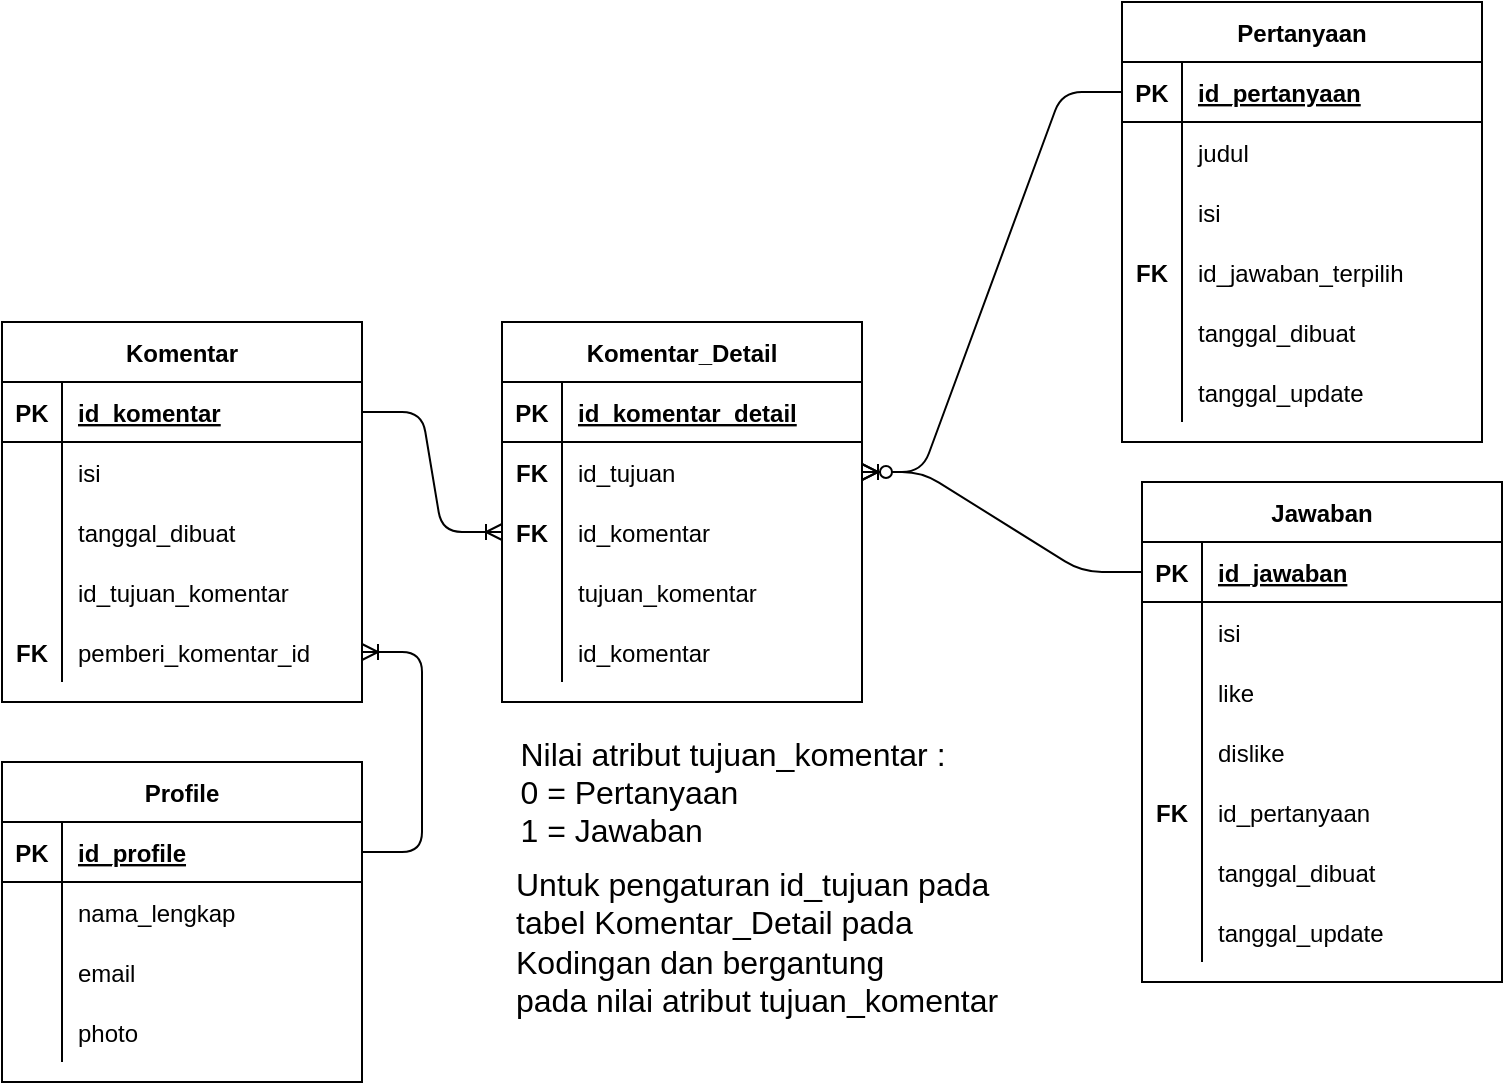 <mxfile version="13.3.1" type="device"><diagram id="maSOUBOMMycyFZdgf9JP" name="Page-1"><mxGraphModel dx="1041" dy="520" grid="1" gridSize="10" guides="1" tooltips="1" connect="1" arrows="1" fold="1" page="1" pageScale="1" pageWidth="850" pageHeight="1100" math="0" shadow="0"><root><mxCell id="0"/><mxCell id="1" parent="0"/><mxCell id="4hxfEBPCTD833rLLEgWd-193" value="" style="edgeStyle=entityRelationEdgeStyle;fontSize=12;html=1;endArrow=ERoneToMany;entryX=0;entryY=0.5;entryDx=0;entryDy=0;" edge="1" parent="1" source="4hxfEBPCTD833rLLEgWd-91" target="4hxfEBPCTD833rLLEgWd-169"><mxGeometry width="100" height="100" relative="1" as="geometry"><mxPoint x="550" y="520" as="sourcePoint"/><mxPoint x="650" y="420" as="targetPoint"/></mxGeometry></mxCell><mxCell id="4hxfEBPCTD833rLLEgWd-195" value="" style="edgeStyle=entityRelationEdgeStyle;fontSize=12;html=1;endArrow=ERoneToMany;" edge="1" parent="1" source="4hxfEBPCTD833rLLEgWd-59" target="4hxfEBPCTD833rLLEgWd-160"><mxGeometry width="100" height="100" relative="1" as="geometry"><mxPoint x="530" y="115" as="sourcePoint"/><mxPoint x="470" y="240" as="targetPoint"/></mxGeometry></mxCell><mxCell id="4hxfEBPCTD833rLLEgWd-150" value="Komentar_Detail" style="shape=table;startSize=30;container=1;collapsible=1;childLayout=tableLayout;fixedRows=1;rowLines=0;fontStyle=1;align=center;resizeLast=1;" vertex="1" parent="1"><mxGeometry x="290" y="370" width="180" height="190" as="geometry"/></mxCell><mxCell id="4hxfEBPCTD833rLLEgWd-151" value="" style="shape=partialRectangle;collapsible=0;dropTarget=0;pointerEvents=0;fillColor=none;top=0;left=0;bottom=1;right=0;points=[[0,0.5],[1,0.5]];portConstraint=eastwest;" vertex="1" parent="4hxfEBPCTD833rLLEgWd-150"><mxGeometry y="30" width="180" height="30" as="geometry"/></mxCell><mxCell id="4hxfEBPCTD833rLLEgWd-152" value="PK" style="shape=partialRectangle;connectable=0;fillColor=none;top=0;left=0;bottom=0;right=0;fontStyle=1;overflow=hidden;" vertex="1" parent="4hxfEBPCTD833rLLEgWd-151"><mxGeometry width="30" height="30" as="geometry"/></mxCell><mxCell id="4hxfEBPCTD833rLLEgWd-153" value="id_komentar_detail" style="shape=partialRectangle;connectable=0;fillColor=none;top=0;left=0;bottom=0;right=0;align=left;spacingLeft=6;fontStyle=5;overflow=hidden;" vertex="1" parent="4hxfEBPCTD833rLLEgWd-151"><mxGeometry x="30" width="150" height="30" as="geometry"/></mxCell><mxCell id="4hxfEBPCTD833rLLEgWd-160" value="" style="shape=partialRectangle;collapsible=0;dropTarget=0;pointerEvents=0;fillColor=none;top=0;left=0;bottom=0;right=0;points=[[0,0.5],[1,0.5]];portConstraint=eastwest;" vertex="1" parent="4hxfEBPCTD833rLLEgWd-150"><mxGeometry y="60" width="180" height="30" as="geometry"/></mxCell><mxCell id="4hxfEBPCTD833rLLEgWd-161" value="FK" style="shape=partialRectangle;connectable=0;fillColor=none;top=0;left=0;bottom=0;right=0;editable=1;overflow=hidden;fontStyle=1" vertex="1" parent="4hxfEBPCTD833rLLEgWd-160"><mxGeometry width="30" height="30" as="geometry"/></mxCell><mxCell id="4hxfEBPCTD833rLLEgWd-162" value="id_tujuan" style="shape=partialRectangle;connectable=0;fillColor=none;top=0;left=0;bottom=0;right=0;align=left;spacingLeft=6;overflow=hidden;" vertex="1" parent="4hxfEBPCTD833rLLEgWd-160"><mxGeometry x="30" width="150" height="30" as="geometry"/></mxCell><mxCell id="4hxfEBPCTD833rLLEgWd-169" value="" style="shape=partialRectangle;collapsible=0;dropTarget=0;pointerEvents=0;fillColor=none;top=0;left=0;bottom=0;right=0;points=[[0,0.5],[1,0.5]];portConstraint=eastwest;" vertex="1" parent="4hxfEBPCTD833rLLEgWd-150"><mxGeometry y="90" width="180" height="30" as="geometry"/></mxCell><mxCell id="4hxfEBPCTD833rLLEgWd-170" value="FK" style="shape=partialRectangle;connectable=0;fillColor=none;top=0;left=0;bottom=0;right=0;editable=1;overflow=hidden;fontStyle=1" vertex="1" parent="4hxfEBPCTD833rLLEgWd-169"><mxGeometry width="30" height="30" as="geometry"/></mxCell><mxCell id="4hxfEBPCTD833rLLEgWd-171" value="id_komentar" style="shape=partialRectangle;connectable=0;fillColor=none;top=0;left=0;bottom=0;right=0;align=left;spacingLeft=6;overflow=hidden;" vertex="1" parent="4hxfEBPCTD833rLLEgWd-169"><mxGeometry x="30" width="150" height="30" as="geometry"/></mxCell><mxCell id="4hxfEBPCTD833rLLEgWd-172" value="" style="shape=partialRectangle;collapsible=0;dropTarget=0;pointerEvents=0;fillColor=none;top=0;left=0;bottom=0;right=0;points=[[0,0.5],[1,0.5]];portConstraint=eastwest;" vertex="1" parent="4hxfEBPCTD833rLLEgWd-150"><mxGeometry y="120" width="180" height="30" as="geometry"/></mxCell><mxCell id="4hxfEBPCTD833rLLEgWd-173" value="" style="shape=partialRectangle;connectable=0;fillColor=none;top=0;left=0;bottom=0;right=0;editable=1;overflow=hidden;fontStyle=1" vertex="1" parent="4hxfEBPCTD833rLLEgWd-172"><mxGeometry width="30" height="30" as="geometry"/></mxCell><mxCell id="4hxfEBPCTD833rLLEgWd-174" value="tujuan_komentar" style="shape=partialRectangle;connectable=0;fillColor=none;top=0;left=0;bottom=0;right=0;align=left;spacingLeft=6;overflow=hidden;" vertex="1" parent="4hxfEBPCTD833rLLEgWd-172"><mxGeometry x="30" width="150" height="30" as="geometry"/></mxCell><mxCell id="4hxfEBPCTD833rLLEgWd-188" value="" style="shape=partialRectangle;collapsible=0;dropTarget=0;pointerEvents=0;fillColor=none;top=0;left=0;bottom=0;right=0;points=[[0,0.5],[1,0.5]];portConstraint=eastwest;" vertex="1" parent="4hxfEBPCTD833rLLEgWd-150"><mxGeometry y="150" width="180" height="30" as="geometry"/></mxCell><mxCell id="4hxfEBPCTD833rLLEgWd-189" value="" style="shape=partialRectangle;connectable=0;fillColor=none;top=0;left=0;bottom=0;right=0;editable=1;overflow=hidden;fontStyle=1" vertex="1" parent="4hxfEBPCTD833rLLEgWd-188"><mxGeometry width="30" height="30" as="geometry"/></mxCell><mxCell id="4hxfEBPCTD833rLLEgWd-190" value="id_komentar" style="shape=partialRectangle;connectable=0;fillColor=none;top=0;left=0;bottom=0;right=0;align=left;spacingLeft=6;overflow=hidden;" vertex="1" parent="4hxfEBPCTD833rLLEgWd-188"><mxGeometry x="30" width="150" height="30" as="geometry"/></mxCell><mxCell id="4hxfEBPCTD833rLLEgWd-200" value="" style="edgeStyle=entityRelationEdgeStyle;fontSize=12;html=1;endArrow=ERzeroToMany;endFill=1;" edge="1" parent="1" source="4hxfEBPCTD833rLLEgWd-75" target="4hxfEBPCTD833rLLEgWd-160"><mxGeometry width="100" height="100" relative="1" as="geometry"><mxPoint x="430" y="260" as="sourcePoint"/><mxPoint x="530" y="160" as="targetPoint"/></mxGeometry></mxCell><mxCell id="4hxfEBPCTD833rLLEgWd-74" value="Jawaban" style="shape=table;startSize=30;container=1;collapsible=1;childLayout=tableLayout;fixedRows=1;rowLines=0;fontStyle=1;align=center;resizeLast=1;" vertex="1" parent="1"><mxGeometry x="610" y="450" width="180" height="250" as="geometry"/></mxCell><mxCell id="4hxfEBPCTD833rLLEgWd-75" value="" style="shape=partialRectangle;collapsible=0;dropTarget=0;pointerEvents=0;fillColor=none;top=0;left=0;bottom=1;right=0;points=[[0,0.5],[1,0.5]];portConstraint=eastwest;" vertex="1" parent="4hxfEBPCTD833rLLEgWd-74"><mxGeometry y="30" width="180" height="30" as="geometry"/></mxCell><mxCell id="4hxfEBPCTD833rLLEgWd-76" value="PK" style="shape=partialRectangle;connectable=0;fillColor=none;top=0;left=0;bottom=0;right=0;fontStyle=1;overflow=hidden;" vertex="1" parent="4hxfEBPCTD833rLLEgWd-75"><mxGeometry width="30" height="30" as="geometry"/></mxCell><mxCell id="4hxfEBPCTD833rLLEgWd-77" value="id_jawaban" style="shape=partialRectangle;connectable=0;fillColor=none;top=0;left=0;bottom=0;right=0;align=left;spacingLeft=6;fontStyle=5;overflow=hidden;" vertex="1" parent="4hxfEBPCTD833rLLEgWd-75"><mxGeometry x="30" width="150" height="30" as="geometry"/></mxCell><mxCell id="4hxfEBPCTD833rLLEgWd-78" value="" style="shape=partialRectangle;collapsible=0;dropTarget=0;pointerEvents=0;fillColor=none;top=0;left=0;bottom=0;right=0;points=[[0,0.5],[1,0.5]];portConstraint=eastwest;" vertex="1" parent="4hxfEBPCTD833rLLEgWd-74"><mxGeometry y="60" width="180" height="30" as="geometry"/></mxCell><mxCell id="4hxfEBPCTD833rLLEgWd-79" value="" style="shape=partialRectangle;connectable=0;fillColor=none;top=0;left=0;bottom=0;right=0;editable=1;overflow=hidden;" vertex="1" parent="4hxfEBPCTD833rLLEgWd-78"><mxGeometry width="30" height="30" as="geometry"/></mxCell><mxCell id="4hxfEBPCTD833rLLEgWd-80" value="isi" style="shape=partialRectangle;connectable=0;fillColor=none;top=0;left=0;bottom=0;right=0;align=left;spacingLeft=6;overflow=hidden;" vertex="1" parent="4hxfEBPCTD833rLLEgWd-78"><mxGeometry x="30" width="150" height="30" as="geometry"/></mxCell><mxCell id="4hxfEBPCTD833rLLEgWd-112" value="" style="shape=partialRectangle;collapsible=0;dropTarget=0;pointerEvents=0;fillColor=none;top=0;left=0;bottom=0;right=0;points=[[0,0.5],[1,0.5]];portConstraint=eastwest;" vertex="1" parent="4hxfEBPCTD833rLLEgWd-74"><mxGeometry y="90" width="180" height="30" as="geometry"/></mxCell><mxCell id="4hxfEBPCTD833rLLEgWd-113" value="" style="shape=partialRectangle;connectable=0;fillColor=none;top=0;left=0;bottom=0;right=0;editable=1;overflow=hidden;" vertex="1" parent="4hxfEBPCTD833rLLEgWd-112"><mxGeometry width="30" height="30" as="geometry"/></mxCell><mxCell id="4hxfEBPCTD833rLLEgWd-114" value="like" style="shape=partialRectangle;connectable=0;fillColor=none;top=0;left=0;bottom=0;right=0;align=left;spacingLeft=6;overflow=hidden;" vertex="1" parent="4hxfEBPCTD833rLLEgWd-112"><mxGeometry x="30" width="150" height="30" as="geometry"/></mxCell><mxCell id="4hxfEBPCTD833rLLEgWd-115" value="" style="shape=partialRectangle;collapsible=0;dropTarget=0;pointerEvents=0;fillColor=none;top=0;left=0;bottom=0;right=0;points=[[0,0.5],[1,0.5]];portConstraint=eastwest;" vertex="1" parent="4hxfEBPCTD833rLLEgWd-74"><mxGeometry y="120" width="180" height="30" as="geometry"/></mxCell><mxCell id="4hxfEBPCTD833rLLEgWd-116" value="" style="shape=partialRectangle;connectable=0;fillColor=none;top=0;left=0;bottom=0;right=0;editable=1;overflow=hidden;" vertex="1" parent="4hxfEBPCTD833rLLEgWd-115"><mxGeometry width="30" height="30" as="geometry"/></mxCell><mxCell id="4hxfEBPCTD833rLLEgWd-117" value="dislike" style="shape=partialRectangle;connectable=0;fillColor=none;top=0;left=0;bottom=0;right=0;align=left;spacingLeft=6;overflow=hidden;" vertex="1" parent="4hxfEBPCTD833rLLEgWd-115"><mxGeometry x="30" width="150" height="30" as="geometry"/></mxCell><mxCell id="4hxfEBPCTD833rLLEgWd-106" value="" style="shape=partialRectangle;collapsible=0;dropTarget=0;pointerEvents=0;fillColor=none;top=0;left=0;bottom=0;right=0;points=[[0,0.5],[1,0.5]];portConstraint=eastwest;" vertex="1" parent="4hxfEBPCTD833rLLEgWd-74"><mxGeometry y="150" width="180" height="30" as="geometry"/></mxCell><mxCell id="4hxfEBPCTD833rLLEgWd-107" value="FK" style="shape=partialRectangle;connectable=0;fillColor=none;top=0;left=0;bottom=0;right=0;editable=1;overflow=hidden;fontStyle=1" vertex="1" parent="4hxfEBPCTD833rLLEgWd-106"><mxGeometry width="30" height="30" as="geometry"/></mxCell><mxCell id="4hxfEBPCTD833rLLEgWd-108" value="id_pertanyaan" style="shape=partialRectangle;connectable=0;fillColor=none;top=0;left=0;bottom=0;right=0;align=left;spacingLeft=6;overflow=hidden;" vertex="1" parent="4hxfEBPCTD833rLLEgWd-106"><mxGeometry x="30" width="150" height="30" as="geometry"/></mxCell><mxCell id="4hxfEBPCTD833rLLEgWd-84" value="" style="shape=partialRectangle;collapsible=0;dropTarget=0;pointerEvents=0;fillColor=none;top=0;left=0;bottom=0;right=0;points=[[0,0.5],[1,0.5]];portConstraint=eastwest;" vertex="1" parent="4hxfEBPCTD833rLLEgWd-74"><mxGeometry y="180" width="180" height="30" as="geometry"/></mxCell><mxCell id="4hxfEBPCTD833rLLEgWd-85" value="" style="shape=partialRectangle;connectable=0;fillColor=none;top=0;left=0;bottom=0;right=0;editable=1;overflow=hidden;" vertex="1" parent="4hxfEBPCTD833rLLEgWd-84"><mxGeometry width="30" height="30" as="geometry"/></mxCell><mxCell id="4hxfEBPCTD833rLLEgWd-86" value="tanggal_dibuat" style="shape=partialRectangle;connectable=0;fillColor=none;top=0;left=0;bottom=0;right=0;align=left;spacingLeft=6;overflow=hidden;" vertex="1" parent="4hxfEBPCTD833rLLEgWd-84"><mxGeometry x="30" width="150" height="30" as="geometry"/></mxCell><mxCell id="4hxfEBPCTD833rLLEgWd-87" value="" style="shape=partialRectangle;collapsible=0;dropTarget=0;pointerEvents=0;fillColor=none;top=0;left=0;bottom=0;right=0;points=[[0,0.5],[1,0.5]];portConstraint=eastwest;" vertex="1" parent="4hxfEBPCTD833rLLEgWd-74"><mxGeometry y="210" width="180" height="30" as="geometry"/></mxCell><mxCell id="4hxfEBPCTD833rLLEgWd-88" value="" style="shape=partialRectangle;connectable=0;fillColor=none;top=0;left=0;bottom=0;right=0;editable=1;overflow=hidden;" vertex="1" parent="4hxfEBPCTD833rLLEgWd-87"><mxGeometry width="30" height="30" as="geometry"/></mxCell><mxCell id="4hxfEBPCTD833rLLEgWd-89" value="tanggal_update" style="shape=partialRectangle;connectable=0;fillColor=none;top=0;left=0;bottom=0;right=0;align=left;spacingLeft=6;overflow=hidden;" vertex="1" parent="4hxfEBPCTD833rLLEgWd-87"><mxGeometry x="30" width="150" height="30" as="geometry"/></mxCell><mxCell id="4hxfEBPCTD833rLLEgWd-58" value="Pertanyaan" style="shape=table;startSize=30;container=1;collapsible=1;childLayout=tableLayout;fixedRows=1;rowLines=0;fontStyle=1;align=center;resizeLast=1;" vertex="1" parent="1"><mxGeometry x="600" y="210" width="180" height="220" as="geometry"/></mxCell><mxCell id="4hxfEBPCTD833rLLEgWd-59" value="" style="shape=partialRectangle;collapsible=0;dropTarget=0;pointerEvents=0;fillColor=none;top=0;left=0;bottom=1;right=0;points=[[0,0.5],[1,0.5]];portConstraint=eastwest;" vertex="1" parent="4hxfEBPCTD833rLLEgWd-58"><mxGeometry y="30" width="180" height="30" as="geometry"/></mxCell><mxCell id="4hxfEBPCTD833rLLEgWd-60" value="PK" style="shape=partialRectangle;connectable=0;fillColor=none;top=0;left=0;bottom=0;right=0;fontStyle=1;overflow=hidden;" vertex="1" parent="4hxfEBPCTD833rLLEgWd-59"><mxGeometry width="30" height="30" as="geometry"/></mxCell><mxCell id="4hxfEBPCTD833rLLEgWd-61" value="id_pertanyaan" style="shape=partialRectangle;connectable=0;fillColor=none;top=0;left=0;bottom=0;right=0;align=left;spacingLeft=6;fontStyle=5;overflow=hidden;" vertex="1" parent="4hxfEBPCTD833rLLEgWd-59"><mxGeometry x="30" width="150" height="30" as="geometry"/></mxCell><mxCell id="4hxfEBPCTD833rLLEgWd-62" value="" style="shape=partialRectangle;collapsible=0;dropTarget=0;pointerEvents=0;fillColor=none;top=0;left=0;bottom=0;right=0;points=[[0,0.5],[1,0.5]];portConstraint=eastwest;" vertex="1" parent="4hxfEBPCTD833rLLEgWd-58"><mxGeometry y="60" width="180" height="30" as="geometry"/></mxCell><mxCell id="4hxfEBPCTD833rLLEgWd-63" value="" style="shape=partialRectangle;connectable=0;fillColor=none;top=0;left=0;bottom=0;right=0;editable=1;overflow=hidden;" vertex="1" parent="4hxfEBPCTD833rLLEgWd-62"><mxGeometry width="30" height="30" as="geometry"/></mxCell><mxCell id="4hxfEBPCTD833rLLEgWd-64" value="judul" style="shape=partialRectangle;connectable=0;fillColor=none;top=0;left=0;bottom=0;right=0;align=left;spacingLeft=6;overflow=hidden;" vertex="1" parent="4hxfEBPCTD833rLLEgWd-62"><mxGeometry x="30" width="150" height="30" as="geometry"/></mxCell><mxCell id="4hxfEBPCTD833rLLEgWd-65" value="" style="shape=partialRectangle;collapsible=0;dropTarget=0;pointerEvents=0;fillColor=none;top=0;left=0;bottom=0;right=0;points=[[0,0.5],[1,0.5]];portConstraint=eastwest;" vertex="1" parent="4hxfEBPCTD833rLLEgWd-58"><mxGeometry y="90" width="180" height="30" as="geometry"/></mxCell><mxCell id="4hxfEBPCTD833rLLEgWd-66" value="" style="shape=partialRectangle;connectable=0;fillColor=none;top=0;left=0;bottom=0;right=0;editable=1;overflow=hidden;" vertex="1" parent="4hxfEBPCTD833rLLEgWd-65"><mxGeometry width="30" height="30" as="geometry"/></mxCell><mxCell id="4hxfEBPCTD833rLLEgWd-67" value="isi" style="shape=partialRectangle;connectable=0;fillColor=none;top=0;left=0;bottom=0;right=0;align=left;spacingLeft=6;overflow=hidden;" vertex="1" parent="4hxfEBPCTD833rLLEgWd-65"><mxGeometry x="30" width="150" height="30" as="geometry"/></mxCell><mxCell id="4hxfEBPCTD833rLLEgWd-103" value="" style="shape=partialRectangle;collapsible=0;dropTarget=0;pointerEvents=0;fillColor=none;top=0;left=0;bottom=0;right=0;points=[[0,0.5],[1,0.5]];portConstraint=eastwest;" vertex="1" parent="4hxfEBPCTD833rLLEgWd-58"><mxGeometry y="120" width="180" height="30" as="geometry"/></mxCell><mxCell id="4hxfEBPCTD833rLLEgWd-104" value="FK" style="shape=partialRectangle;connectable=0;fillColor=none;top=0;left=0;bottom=0;right=0;editable=1;overflow=hidden;fontStyle=1" vertex="1" parent="4hxfEBPCTD833rLLEgWd-103"><mxGeometry width="30" height="30" as="geometry"/></mxCell><mxCell id="4hxfEBPCTD833rLLEgWd-105" value="id_jawaban_terpilih" style="shape=partialRectangle;connectable=0;fillColor=none;top=0;left=0;bottom=0;right=0;align=left;spacingLeft=6;overflow=hidden;" vertex="1" parent="4hxfEBPCTD833rLLEgWd-103"><mxGeometry x="30" width="150" height="30" as="geometry"/></mxCell><mxCell id="4hxfEBPCTD833rLLEgWd-68" value="" style="shape=partialRectangle;collapsible=0;dropTarget=0;pointerEvents=0;fillColor=none;top=0;left=0;bottom=0;right=0;points=[[0,0.5],[1,0.5]];portConstraint=eastwest;" vertex="1" parent="4hxfEBPCTD833rLLEgWd-58"><mxGeometry y="150" width="180" height="30" as="geometry"/></mxCell><mxCell id="4hxfEBPCTD833rLLEgWd-69" value="" style="shape=partialRectangle;connectable=0;fillColor=none;top=0;left=0;bottom=0;right=0;editable=1;overflow=hidden;" vertex="1" parent="4hxfEBPCTD833rLLEgWd-68"><mxGeometry width="30" height="30" as="geometry"/></mxCell><mxCell id="4hxfEBPCTD833rLLEgWd-70" value="tanggal_dibuat" style="shape=partialRectangle;connectable=0;fillColor=none;top=0;left=0;bottom=0;right=0;align=left;spacingLeft=6;overflow=hidden;" vertex="1" parent="4hxfEBPCTD833rLLEgWd-68"><mxGeometry x="30" width="150" height="30" as="geometry"/></mxCell><mxCell id="4hxfEBPCTD833rLLEgWd-71" value="" style="shape=partialRectangle;collapsible=0;dropTarget=0;pointerEvents=0;fillColor=none;top=0;left=0;bottom=0;right=0;points=[[0,0.5],[1,0.5]];portConstraint=eastwest;" vertex="1" parent="4hxfEBPCTD833rLLEgWd-58"><mxGeometry y="180" width="180" height="30" as="geometry"/></mxCell><mxCell id="4hxfEBPCTD833rLLEgWd-72" value="" style="shape=partialRectangle;connectable=0;fillColor=none;top=0;left=0;bottom=0;right=0;editable=1;overflow=hidden;" vertex="1" parent="4hxfEBPCTD833rLLEgWd-71"><mxGeometry width="30" height="30" as="geometry"/></mxCell><mxCell id="4hxfEBPCTD833rLLEgWd-73" value="tanggal_update" style="shape=partialRectangle;connectable=0;fillColor=none;top=0;left=0;bottom=0;right=0;align=left;spacingLeft=6;overflow=hidden;" vertex="1" parent="4hxfEBPCTD833rLLEgWd-71"><mxGeometry x="30" width="150" height="30" as="geometry"/></mxCell><mxCell id="4hxfEBPCTD833rLLEgWd-202" value="" style="edgeStyle=entityRelationEdgeStyle;fontSize=12;html=1;endArrow=ERoneToMany;" edge="1" parent="1" source="4hxfEBPCTD833rLLEgWd-33" target="4hxfEBPCTD833rLLEgWd-100"><mxGeometry width="100" height="100" relative="1" as="geometry"><mxPoint x="290" y="720" as="sourcePoint"/><mxPoint x="390" y="620" as="targetPoint"/></mxGeometry></mxCell><mxCell id="4hxfEBPCTD833rLLEgWd-90" value="Komentar" style="shape=table;startSize=30;container=1;collapsible=1;childLayout=tableLayout;fixedRows=1;rowLines=0;fontStyle=1;align=center;resizeLast=1;" vertex="1" parent="1"><mxGeometry x="40" y="370" width="180" height="190" as="geometry"/></mxCell><mxCell id="4hxfEBPCTD833rLLEgWd-91" value="" style="shape=partialRectangle;collapsible=0;dropTarget=0;pointerEvents=0;fillColor=none;top=0;left=0;bottom=1;right=0;points=[[0,0.5],[1,0.5]];portConstraint=eastwest;" vertex="1" parent="4hxfEBPCTD833rLLEgWd-90"><mxGeometry y="30" width="180" height="30" as="geometry"/></mxCell><mxCell id="4hxfEBPCTD833rLLEgWd-92" value="PK" style="shape=partialRectangle;connectable=0;fillColor=none;top=0;left=0;bottom=0;right=0;fontStyle=1;overflow=hidden;" vertex="1" parent="4hxfEBPCTD833rLLEgWd-91"><mxGeometry width="30" height="30" as="geometry"/></mxCell><mxCell id="4hxfEBPCTD833rLLEgWd-93" value="id_komentar" style="shape=partialRectangle;connectable=0;fillColor=none;top=0;left=0;bottom=0;right=0;align=left;spacingLeft=6;fontStyle=5;overflow=hidden;" vertex="1" parent="4hxfEBPCTD833rLLEgWd-91"><mxGeometry x="30" width="150" height="30" as="geometry"/></mxCell><mxCell id="4hxfEBPCTD833rLLEgWd-94" value="" style="shape=partialRectangle;collapsible=0;dropTarget=0;pointerEvents=0;fillColor=none;top=0;left=0;bottom=0;right=0;points=[[0,0.5],[1,0.5]];portConstraint=eastwest;" vertex="1" parent="4hxfEBPCTD833rLLEgWd-90"><mxGeometry y="60" width="180" height="30" as="geometry"/></mxCell><mxCell id="4hxfEBPCTD833rLLEgWd-95" value="" style="shape=partialRectangle;connectable=0;fillColor=none;top=0;left=0;bottom=0;right=0;editable=1;overflow=hidden;" vertex="1" parent="4hxfEBPCTD833rLLEgWd-94"><mxGeometry width="30" height="30" as="geometry"/></mxCell><mxCell id="4hxfEBPCTD833rLLEgWd-96" value="isi" style="shape=partialRectangle;connectable=0;fillColor=none;top=0;left=0;bottom=0;right=0;align=left;spacingLeft=6;overflow=hidden;" vertex="1" parent="4hxfEBPCTD833rLLEgWd-94"><mxGeometry x="30" width="150" height="30" as="geometry"/></mxCell><mxCell id="4hxfEBPCTD833rLLEgWd-97" value="" style="shape=partialRectangle;collapsible=0;dropTarget=0;pointerEvents=0;fillColor=none;top=0;left=0;bottom=0;right=0;points=[[0,0.5],[1,0.5]];portConstraint=eastwest;" vertex="1" parent="4hxfEBPCTD833rLLEgWd-90"><mxGeometry y="90" width="180" height="30" as="geometry"/></mxCell><mxCell id="4hxfEBPCTD833rLLEgWd-98" value="" style="shape=partialRectangle;connectable=0;fillColor=none;top=0;left=0;bottom=0;right=0;editable=1;overflow=hidden;" vertex="1" parent="4hxfEBPCTD833rLLEgWd-97"><mxGeometry width="30" height="30" as="geometry"/></mxCell><mxCell id="4hxfEBPCTD833rLLEgWd-99" value="tanggal_dibuat" style="shape=partialRectangle;connectable=0;fillColor=none;top=0;left=0;bottom=0;right=0;align=left;spacingLeft=6;overflow=hidden;" vertex="1" parent="4hxfEBPCTD833rLLEgWd-97"><mxGeometry x="30" width="150" height="30" as="geometry"/></mxCell><mxCell id="4hxfEBPCTD833rLLEgWd-141" value="" style="shape=partialRectangle;collapsible=0;dropTarget=0;pointerEvents=0;fillColor=none;top=0;left=0;bottom=0;right=0;points=[[0,0.5],[1,0.5]];portConstraint=eastwest;" vertex="1" parent="4hxfEBPCTD833rLLEgWd-90"><mxGeometry y="120" width="180" height="30" as="geometry"/></mxCell><mxCell id="4hxfEBPCTD833rLLEgWd-142" value="" style="shape=partialRectangle;connectable=0;fillColor=none;top=0;left=0;bottom=0;right=0;editable=1;overflow=hidden;" vertex="1" parent="4hxfEBPCTD833rLLEgWd-141"><mxGeometry width="30" height="30" as="geometry"/></mxCell><mxCell id="4hxfEBPCTD833rLLEgWd-143" value="id_tujuan_komentar" style="shape=partialRectangle;connectable=0;fillColor=none;top=0;left=0;bottom=0;right=0;align=left;spacingLeft=6;overflow=hidden;" vertex="1" parent="4hxfEBPCTD833rLLEgWd-141"><mxGeometry x="30" width="150" height="30" as="geometry"/></mxCell><mxCell id="4hxfEBPCTD833rLLEgWd-100" value="" style="shape=partialRectangle;collapsible=0;dropTarget=0;pointerEvents=0;fillColor=none;top=0;left=0;bottom=0;right=0;points=[[0,0.5],[1,0.5]];portConstraint=eastwest;" vertex="1" parent="4hxfEBPCTD833rLLEgWd-90"><mxGeometry y="150" width="180" height="30" as="geometry"/></mxCell><mxCell id="4hxfEBPCTD833rLLEgWd-101" value="FK" style="shape=partialRectangle;connectable=0;fillColor=none;top=0;left=0;bottom=0;right=0;editable=1;overflow=hidden;fontStyle=1" vertex="1" parent="4hxfEBPCTD833rLLEgWd-100"><mxGeometry width="30" height="30" as="geometry"/></mxCell><mxCell id="4hxfEBPCTD833rLLEgWd-102" value="pemberi_komentar_id" style="shape=partialRectangle;connectable=0;fillColor=none;top=0;left=0;bottom=0;right=0;align=left;spacingLeft=6;overflow=hidden;" vertex="1" parent="4hxfEBPCTD833rLLEgWd-100"><mxGeometry x="30" width="150" height="30" as="geometry"/></mxCell><mxCell id="4hxfEBPCTD833rLLEgWd-32" value="Profile" style="shape=table;startSize=30;container=1;collapsible=1;childLayout=tableLayout;fixedRows=1;rowLines=0;fontStyle=1;align=center;resizeLast=1;" vertex="1" parent="1"><mxGeometry x="40" y="590" width="180" height="160" as="geometry"/></mxCell><mxCell id="4hxfEBPCTD833rLLEgWd-33" value="" style="shape=partialRectangle;collapsible=0;dropTarget=0;pointerEvents=0;fillColor=none;top=0;left=0;bottom=1;right=0;points=[[0,0.5],[1,0.5]];portConstraint=eastwest;" vertex="1" parent="4hxfEBPCTD833rLLEgWd-32"><mxGeometry y="30" width="180" height="30" as="geometry"/></mxCell><mxCell id="4hxfEBPCTD833rLLEgWd-34" value="PK" style="shape=partialRectangle;connectable=0;fillColor=none;top=0;left=0;bottom=0;right=0;fontStyle=1;overflow=hidden;" vertex="1" parent="4hxfEBPCTD833rLLEgWd-33"><mxGeometry width="30" height="30" as="geometry"/></mxCell><mxCell id="4hxfEBPCTD833rLLEgWd-35" value="id_profile" style="shape=partialRectangle;connectable=0;fillColor=none;top=0;left=0;bottom=0;right=0;align=left;spacingLeft=6;fontStyle=5;overflow=hidden;" vertex="1" parent="4hxfEBPCTD833rLLEgWd-33"><mxGeometry x="30" width="150" height="30" as="geometry"/></mxCell><mxCell id="4hxfEBPCTD833rLLEgWd-36" value="" style="shape=partialRectangle;collapsible=0;dropTarget=0;pointerEvents=0;fillColor=none;top=0;left=0;bottom=0;right=0;points=[[0,0.5],[1,0.5]];portConstraint=eastwest;" vertex="1" parent="4hxfEBPCTD833rLLEgWd-32"><mxGeometry y="60" width="180" height="30" as="geometry"/></mxCell><mxCell id="4hxfEBPCTD833rLLEgWd-37" value="" style="shape=partialRectangle;connectable=0;fillColor=none;top=0;left=0;bottom=0;right=0;editable=1;overflow=hidden;" vertex="1" parent="4hxfEBPCTD833rLLEgWd-36"><mxGeometry width="30" height="30" as="geometry"/></mxCell><mxCell id="4hxfEBPCTD833rLLEgWd-38" value="nama_lengkap" style="shape=partialRectangle;connectable=0;fillColor=none;top=0;left=0;bottom=0;right=0;align=left;spacingLeft=6;overflow=hidden;" vertex="1" parent="4hxfEBPCTD833rLLEgWd-36"><mxGeometry x="30" width="150" height="30" as="geometry"/></mxCell><mxCell id="4hxfEBPCTD833rLLEgWd-39" value="" style="shape=partialRectangle;collapsible=0;dropTarget=0;pointerEvents=0;fillColor=none;top=0;left=0;bottom=0;right=0;points=[[0,0.5],[1,0.5]];portConstraint=eastwest;" vertex="1" parent="4hxfEBPCTD833rLLEgWd-32"><mxGeometry y="90" width="180" height="30" as="geometry"/></mxCell><mxCell id="4hxfEBPCTD833rLLEgWd-40" value="" style="shape=partialRectangle;connectable=0;fillColor=none;top=0;left=0;bottom=0;right=0;editable=1;overflow=hidden;" vertex="1" parent="4hxfEBPCTD833rLLEgWd-39"><mxGeometry width="30" height="30" as="geometry"/></mxCell><mxCell id="4hxfEBPCTD833rLLEgWd-41" value="email" style="shape=partialRectangle;connectable=0;fillColor=none;top=0;left=0;bottom=0;right=0;align=left;spacingLeft=6;overflow=hidden;" vertex="1" parent="4hxfEBPCTD833rLLEgWd-39"><mxGeometry x="30" width="150" height="30" as="geometry"/></mxCell><mxCell id="4hxfEBPCTD833rLLEgWd-42" value="" style="shape=partialRectangle;collapsible=0;dropTarget=0;pointerEvents=0;fillColor=none;top=0;left=0;bottom=0;right=0;points=[[0,0.5],[1,0.5]];portConstraint=eastwest;" vertex="1" parent="4hxfEBPCTD833rLLEgWd-32"><mxGeometry y="120" width="180" height="30" as="geometry"/></mxCell><mxCell id="4hxfEBPCTD833rLLEgWd-43" value="" style="shape=partialRectangle;connectable=0;fillColor=none;top=0;left=0;bottom=0;right=0;editable=1;overflow=hidden;" vertex="1" parent="4hxfEBPCTD833rLLEgWd-42"><mxGeometry width="30" height="30" as="geometry"/></mxCell><mxCell id="4hxfEBPCTD833rLLEgWd-44" value="photo" style="shape=partialRectangle;connectable=0;fillColor=none;top=0;left=0;bottom=0;right=0;align=left;spacingLeft=6;overflow=hidden;" vertex="1" parent="4hxfEBPCTD833rLLEgWd-42"><mxGeometry x="30" width="150" height="30" as="geometry"/></mxCell><mxCell id="4hxfEBPCTD833rLLEgWd-203" value="&lt;div style=&quot;text-align: left&quot;&gt;&lt;span style=&quot;font-size: medium&quot;&gt;Nilai atribut tujuan_komentar :&lt;/span&gt;&lt;br&gt;&lt;/div&gt;&lt;div style=&quot;text-align: left&quot;&gt;&lt;span&gt;&lt;font size=&quot;3&quot;&gt;0 = Pertanyaan&lt;/font&gt;&lt;/span&gt;&lt;/div&gt;&lt;div style=&quot;text-align: left&quot;&gt;&lt;span&gt;&lt;font size=&quot;3&quot;&gt;1 = Jawaban&lt;/font&gt;&lt;/span&gt;&lt;/div&gt;" style="text;html=1;align=center;verticalAlign=middle;resizable=0;points=[];autosize=1;" vertex="1" parent="1"><mxGeometry x="290" y="580" width="230" height="50" as="geometry"/></mxCell><mxCell id="4hxfEBPCTD833rLLEgWd-204" value="&lt;div&gt;&lt;/div&gt;&lt;span&gt;&lt;font size=&quot;3&quot;&gt;Untuk pengaturan id_tujuan pada&amp;nbsp;&lt;br&gt;&lt;/font&gt;&lt;/span&gt;&lt;span style=&quot;font-size: medium&quot;&gt;tabel Komentar_Detail pada&lt;/span&gt;&lt;span&gt;&lt;font size=&quot;3&quot;&gt;&lt;br&gt;&lt;/font&gt;&lt;/span&gt;&lt;div&gt;&lt;span&gt;&lt;font size=&quot;3&quot;&gt;Kodingan&amp;nbsp;&lt;/font&gt;&lt;/span&gt;&lt;span style=&quot;font-size: medium&quot;&gt;dan bergantung&amp;nbsp;&lt;/span&gt;&lt;/div&gt;&lt;div&gt;&lt;span style=&quot;font-size: medium&quot;&gt;pada nilai atribut&amp;nbsp;&lt;/span&gt;&lt;span style=&quot;font-size: medium&quot;&gt;tujuan_komentar&lt;/span&gt;&lt;/div&gt;" style="text;html=1;align=left;verticalAlign=middle;resizable=0;points=[];autosize=1;" vertex="1" parent="1"><mxGeometry x="295" y="650" width="260" height="60" as="geometry"/></mxCell></root></mxGraphModel></diagram></mxfile>